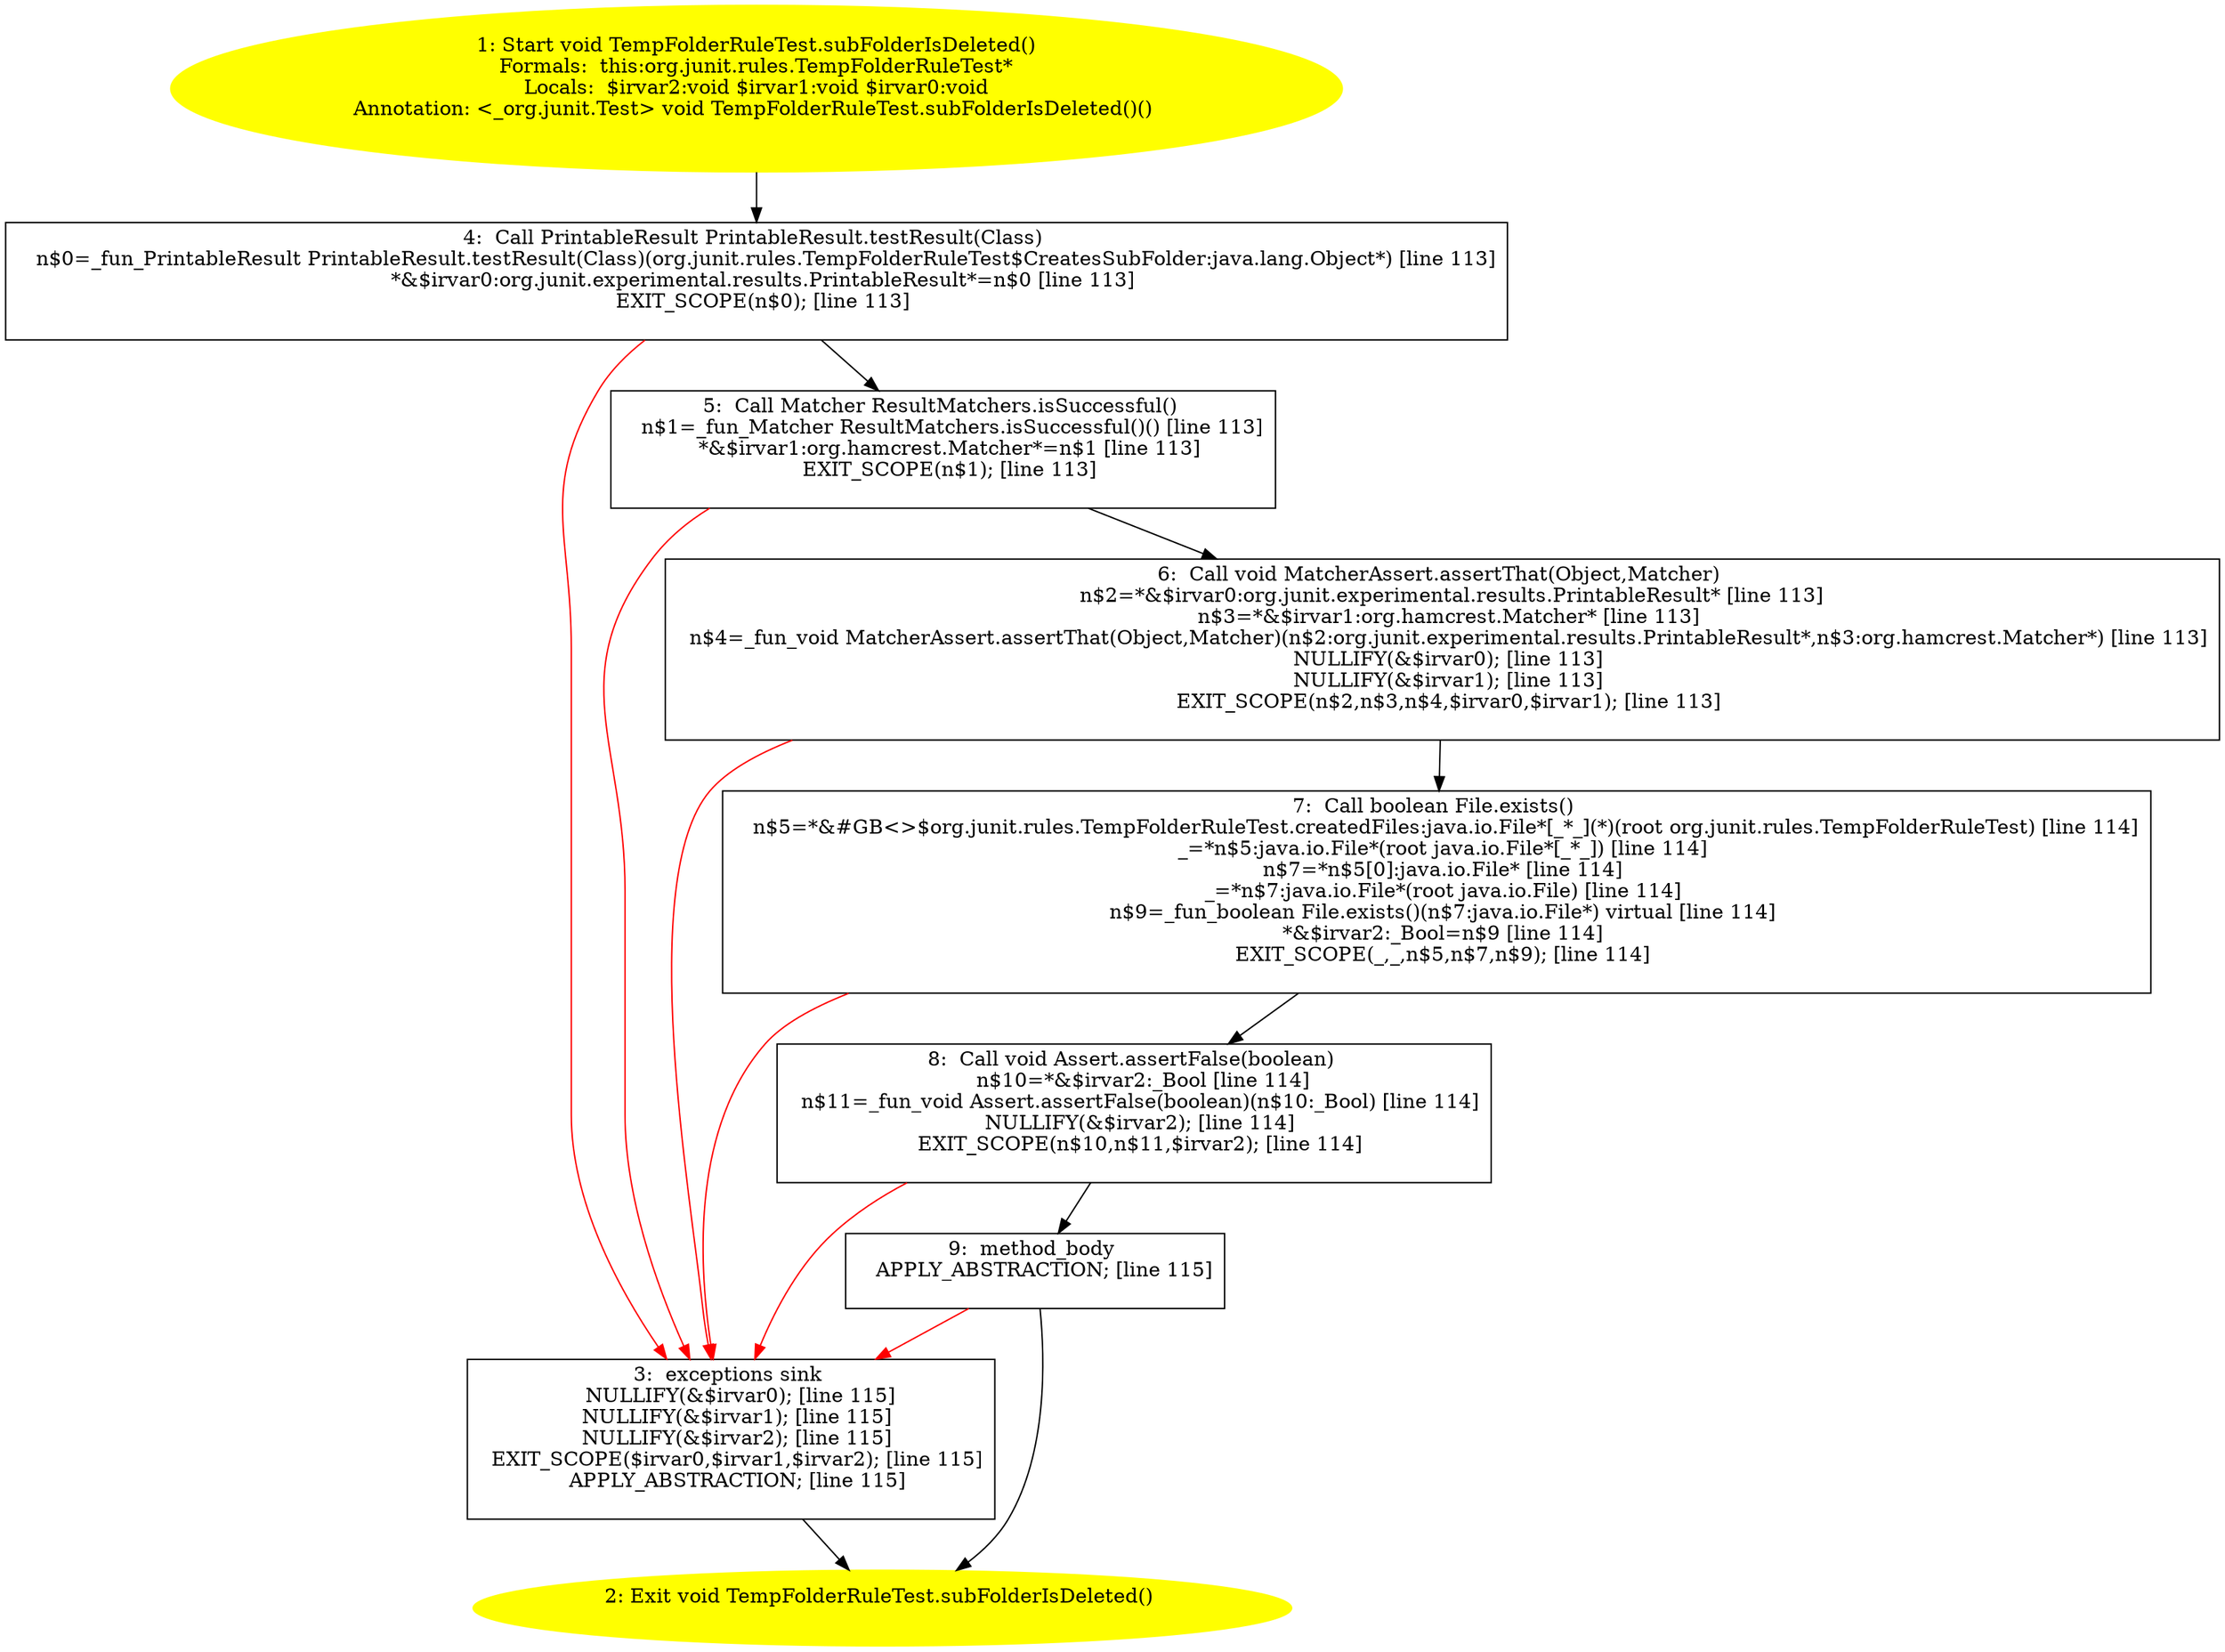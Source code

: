 /* @generated */
digraph cfg {
"org.junit.rules.TempFolderRuleTest.subFolderIsDeleted():void.f2b7fe5655007160994e6305eec00608_1" [label="1: Start void TempFolderRuleTest.subFolderIsDeleted()\nFormals:  this:org.junit.rules.TempFolderRuleTest*\nLocals:  $irvar2:void $irvar1:void $irvar0:void\nAnnotation: <_org.junit.Test> void TempFolderRuleTest.subFolderIsDeleted()() \n  " color=yellow style=filled]
	

	 "org.junit.rules.TempFolderRuleTest.subFolderIsDeleted():void.f2b7fe5655007160994e6305eec00608_1" -> "org.junit.rules.TempFolderRuleTest.subFolderIsDeleted():void.f2b7fe5655007160994e6305eec00608_4" ;
"org.junit.rules.TempFolderRuleTest.subFolderIsDeleted():void.f2b7fe5655007160994e6305eec00608_2" [label="2: Exit void TempFolderRuleTest.subFolderIsDeleted() \n  " color=yellow style=filled]
	

"org.junit.rules.TempFolderRuleTest.subFolderIsDeleted():void.f2b7fe5655007160994e6305eec00608_3" [label="3:  exceptions sink \n   NULLIFY(&$irvar0); [line 115]\n  NULLIFY(&$irvar1); [line 115]\n  NULLIFY(&$irvar2); [line 115]\n  EXIT_SCOPE($irvar0,$irvar1,$irvar2); [line 115]\n  APPLY_ABSTRACTION; [line 115]\n " shape="box"]
	

	 "org.junit.rules.TempFolderRuleTest.subFolderIsDeleted():void.f2b7fe5655007160994e6305eec00608_3" -> "org.junit.rules.TempFolderRuleTest.subFolderIsDeleted():void.f2b7fe5655007160994e6305eec00608_2" ;
"org.junit.rules.TempFolderRuleTest.subFolderIsDeleted():void.f2b7fe5655007160994e6305eec00608_4" [label="4:  Call PrintableResult PrintableResult.testResult(Class) \n   n$0=_fun_PrintableResult PrintableResult.testResult(Class)(org.junit.rules.TempFolderRuleTest$CreatesSubFolder:java.lang.Object*) [line 113]\n  *&$irvar0:org.junit.experimental.results.PrintableResult*=n$0 [line 113]\n  EXIT_SCOPE(n$0); [line 113]\n " shape="box"]
	

	 "org.junit.rules.TempFolderRuleTest.subFolderIsDeleted():void.f2b7fe5655007160994e6305eec00608_4" -> "org.junit.rules.TempFolderRuleTest.subFolderIsDeleted():void.f2b7fe5655007160994e6305eec00608_5" ;
	 "org.junit.rules.TempFolderRuleTest.subFolderIsDeleted():void.f2b7fe5655007160994e6305eec00608_4" -> "org.junit.rules.TempFolderRuleTest.subFolderIsDeleted():void.f2b7fe5655007160994e6305eec00608_3" [color="red" ];
"org.junit.rules.TempFolderRuleTest.subFolderIsDeleted():void.f2b7fe5655007160994e6305eec00608_5" [label="5:  Call Matcher ResultMatchers.isSuccessful() \n   n$1=_fun_Matcher ResultMatchers.isSuccessful()() [line 113]\n  *&$irvar1:org.hamcrest.Matcher*=n$1 [line 113]\n  EXIT_SCOPE(n$1); [line 113]\n " shape="box"]
	

	 "org.junit.rules.TempFolderRuleTest.subFolderIsDeleted():void.f2b7fe5655007160994e6305eec00608_5" -> "org.junit.rules.TempFolderRuleTest.subFolderIsDeleted():void.f2b7fe5655007160994e6305eec00608_6" ;
	 "org.junit.rules.TempFolderRuleTest.subFolderIsDeleted():void.f2b7fe5655007160994e6305eec00608_5" -> "org.junit.rules.TempFolderRuleTest.subFolderIsDeleted():void.f2b7fe5655007160994e6305eec00608_3" [color="red" ];
"org.junit.rules.TempFolderRuleTest.subFolderIsDeleted():void.f2b7fe5655007160994e6305eec00608_6" [label="6:  Call void MatcherAssert.assertThat(Object,Matcher) \n   n$2=*&$irvar0:org.junit.experimental.results.PrintableResult* [line 113]\n  n$3=*&$irvar1:org.hamcrest.Matcher* [line 113]\n  n$4=_fun_void MatcherAssert.assertThat(Object,Matcher)(n$2:org.junit.experimental.results.PrintableResult*,n$3:org.hamcrest.Matcher*) [line 113]\n  NULLIFY(&$irvar0); [line 113]\n  NULLIFY(&$irvar1); [line 113]\n  EXIT_SCOPE(n$2,n$3,n$4,$irvar0,$irvar1); [line 113]\n " shape="box"]
	

	 "org.junit.rules.TempFolderRuleTest.subFolderIsDeleted():void.f2b7fe5655007160994e6305eec00608_6" -> "org.junit.rules.TempFolderRuleTest.subFolderIsDeleted():void.f2b7fe5655007160994e6305eec00608_7" ;
	 "org.junit.rules.TempFolderRuleTest.subFolderIsDeleted():void.f2b7fe5655007160994e6305eec00608_6" -> "org.junit.rules.TempFolderRuleTest.subFolderIsDeleted():void.f2b7fe5655007160994e6305eec00608_3" [color="red" ];
"org.junit.rules.TempFolderRuleTest.subFolderIsDeleted():void.f2b7fe5655007160994e6305eec00608_7" [label="7:  Call boolean File.exists() \n   n$5=*&#GB<>$org.junit.rules.TempFolderRuleTest.createdFiles:java.io.File*[_*_](*)(root org.junit.rules.TempFolderRuleTest) [line 114]\n  _=*n$5:java.io.File*(root java.io.File*[_*_]) [line 114]\n  n$7=*n$5[0]:java.io.File* [line 114]\n  _=*n$7:java.io.File*(root java.io.File) [line 114]\n  n$9=_fun_boolean File.exists()(n$7:java.io.File*) virtual [line 114]\n  *&$irvar2:_Bool=n$9 [line 114]\n  EXIT_SCOPE(_,_,n$5,n$7,n$9); [line 114]\n " shape="box"]
	

	 "org.junit.rules.TempFolderRuleTest.subFolderIsDeleted():void.f2b7fe5655007160994e6305eec00608_7" -> "org.junit.rules.TempFolderRuleTest.subFolderIsDeleted():void.f2b7fe5655007160994e6305eec00608_8" ;
	 "org.junit.rules.TempFolderRuleTest.subFolderIsDeleted():void.f2b7fe5655007160994e6305eec00608_7" -> "org.junit.rules.TempFolderRuleTest.subFolderIsDeleted():void.f2b7fe5655007160994e6305eec00608_3" [color="red" ];
"org.junit.rules.TempFolderRuleTest.subFolderIsDeleted():void.f2b7fe5655007160994e6305eec00608_8" [label="8:  Call void Assert.assertFalse(boolean) \n   n$10=*&$irvar2:_Bool [line 114]\n  n$11=_fun_void Assert.assertFalse(boolean)(n$10:_Bool) [line 114]\n  NULLIFY(&$irvar2); [line 114]\n  EXIT_SCOPE(n$10,n$11,$irvar2); [line 114]\n " shape="box"]
	

	 "org.junit.rules.TempFolderRuleTest.subFolderIsDeleted():void.f2b7fe5655007160994e6305eec00608_8" -> "org.junit.rules.TempFolderRuleTest.subFolderIsDeleted():void.f2b7fe5655007160994e6305eec00608_9" ;
	 "org.junit.rules.TempFolderRuleTest.subFolderIsDeleted():void.f2b7fe5655007160994e6305eec00608_8" -> "org.junit.rules.TempFolderRuleTest.subFolderIsDeleted():void.f2b7fe5655007160994e6305eec00608_3" [color="red" ];
"org.junit.rules.TempFolderRuleTest.subFolderIsDeleted():void.f2b7fe5655007160994e6305eec00608_9" [label="9:  method_body \n   APPLY_ABSTRACTION; [line 115]\n " shape="box"]
	

	 "org.junit.rules.TempFolderRuleTest.subFolderIsDeleted():void.f2b7fe5655007160994e6305eec00608_9" -> "org.junit.rules.TempFolderRuleTest.subFolderIsDeleted():void.f2b7fe5655007160994e6305eec00608_2" ;
	 "org.junit.rules.TempFolderRuleTest.subFolderIsDeleted():void.f2b7fe5655007160994e6305eec00608_9" -> "org.junit.rules.TempFolderRuleTest.subFolderIsDeleted():void.f2b7fe5655007160994e6305eec00608_3" [color="red" ];
}
